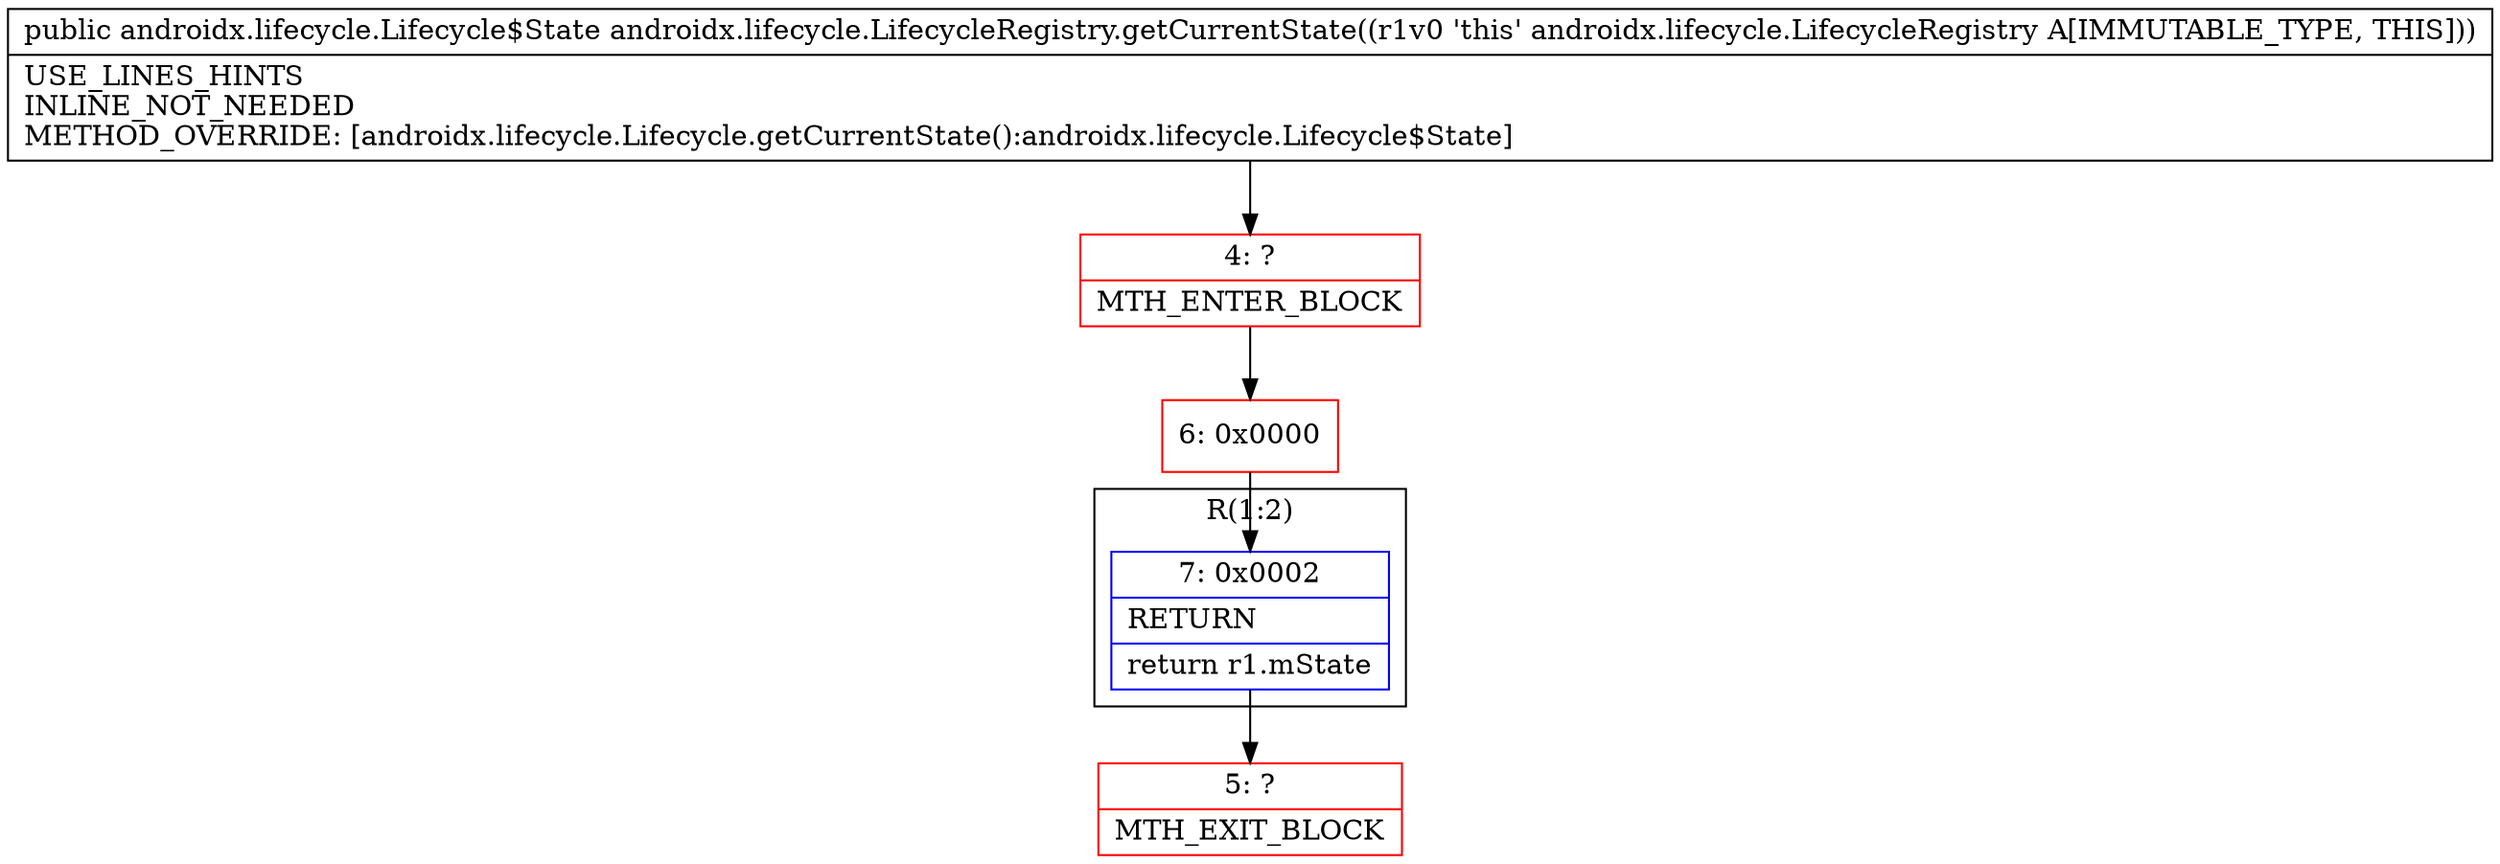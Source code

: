 digraph "CFG forandroidx.lifecycle.LifecycleRegistry.getCurrentState()Landroidx\/lifecycle\/Lifecycle$State;" {
subgraph cluster_Region_463204746 {
label = "R(1:2)";
node [shape=record,color=blue];
Node_7 [shape=record,label="{7\:\ 0x0002|RETURN\l|return r1.mState\l}"];
}
Node_4 [shape=record,color=red,label="{4\:\ ?|MTH_ENTER_BLOCK\l}"];
Node_6 [shape=record,color=red,label="{6\:\ 0x0000}"];
Node_5 [shape=record,color=red,label="{5\:\ ?|MTH_EXIT_BLOCK\l}"];
MethodNode[shape=record,label="{public androidx.lifecycle.Lifecycle$State androidx.lifecycle.LifecycleRegistry.getCurrentState((r1v0 'this' androidx.lifecycle.LifecycleRegistry A[IMMUTABLE_TYPE, THIS]))  | USE_LINES_HINTS\lINLINE_NOT_NEEDED\lMETHOD_OVERRIDE: [androidx.lifecycle.Lifecycle.getCurrentState():androidx.lifecycle.Lifecycle$State]\l}"];
MethodNode -> Node_4;Node_7 -> Node_5;
Node_4 -> Node_6;
Node_6 -> Node_7;
}

